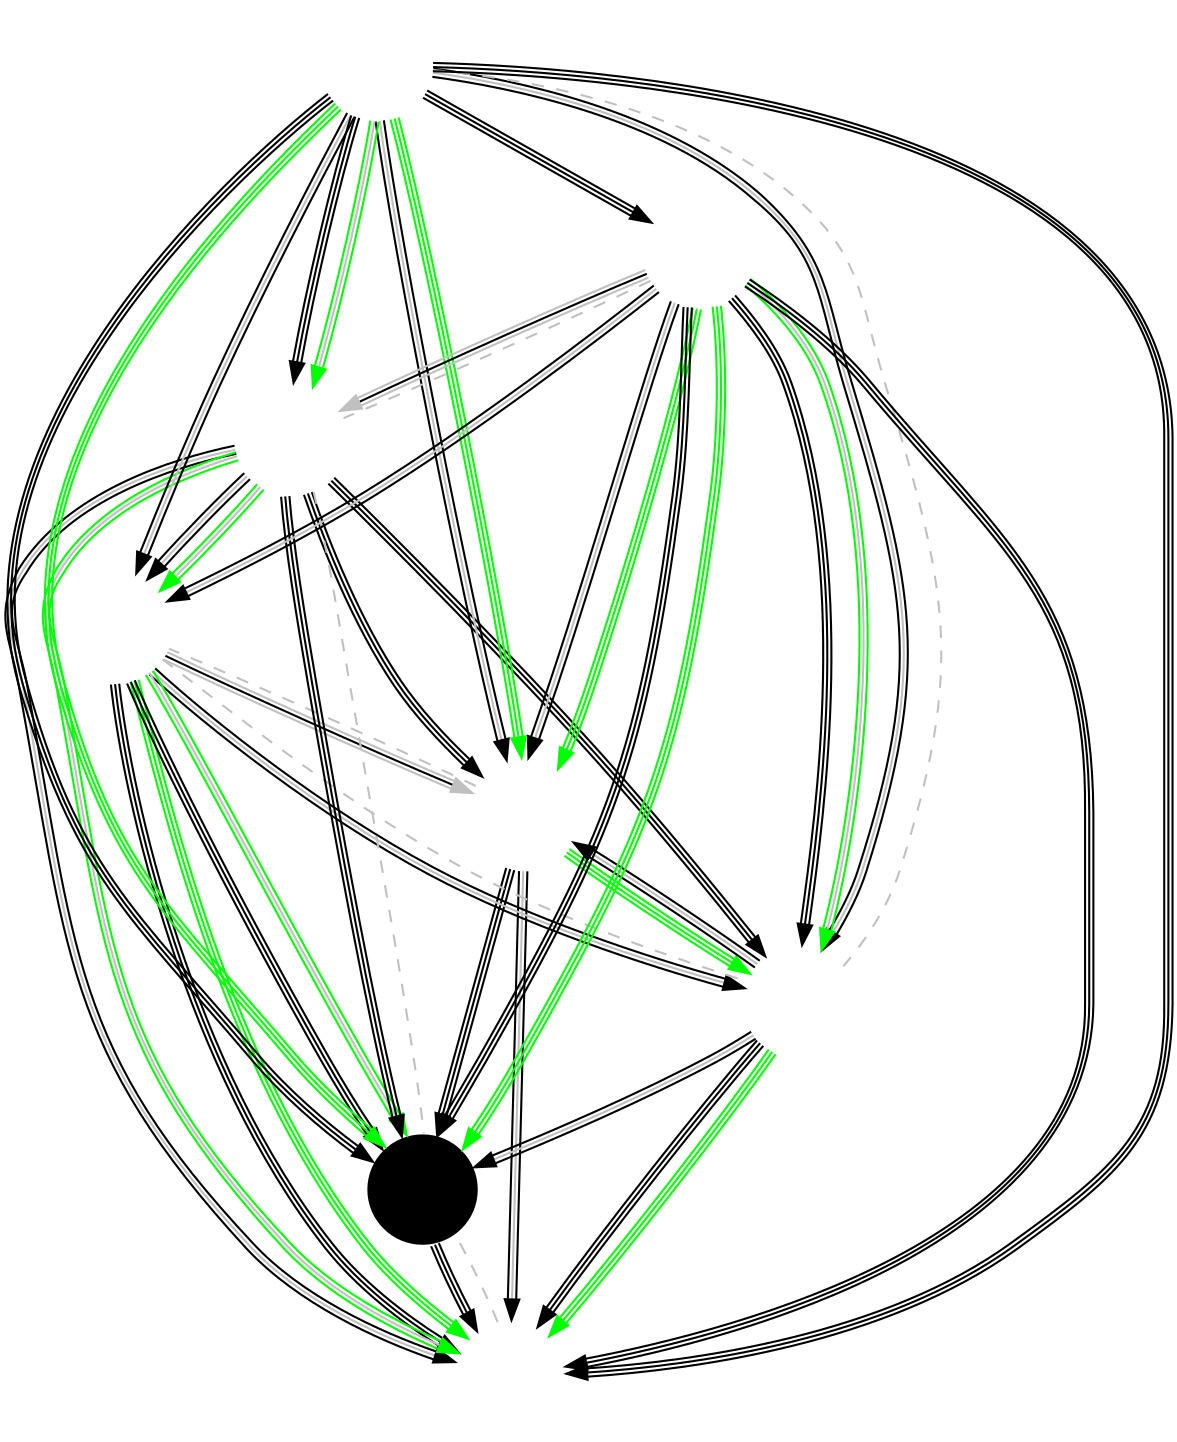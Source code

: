 // vim: set ts=5 sw=5:
digraph KR {
	node [shape=circle fixedsize=true width=0.75 label="" color="white"];
	imagepath="logos/";
	MVPM	[ image="mvp-miracle.png" ]
	MTY	[ image="mighty.png" ]
	TP	[ image="tempest.png" ]
	BLS	[ image="blossom.png" ]
	MVPB	[ image="mvp-black.png" ]
	L5	[ image="l5.png" ]
	RVN	[ image="raven.png" ]
	RRR	[ image="rrr.png" style="filled" fillcolor="black" ]

	/* Phase 1 Aggregates */
//	MVPM	->	MTY	[ color="lightgray:lightgray" ]
//	TP	->	MVPM	[ color="lightgray" ]
//	MVPM	->	BLS	[ color="lightgray:lightgray" ]
//	MVPB	->	MVPM	[ color="lightgray:lightgray:lightgray" ]
//	L5	->	MVPM	[ color="lightgray:lightgray" ]
//	MVPM	->	RVN	[ color="lightgray:lightgray" ]
//	MTY	->	TP	[ color="lightgray" ]
//	MTY	->	BLS	[ color="lightgray:lightgray" ]
//	MVPB	->	MTY	[ color="lightgray:lightgray:lightgray" ]
//	L5	->	MTY	[ color="lightgray:lightgray:lightgray" ]
//	MTY	->	RVN	[ color="lightgray:lightgray:lightgray" ]
//	TP	->	BLS	[ color="lightgray:lightgray:lightgray" ]
//	MVPB	->	TP	[ color="lightgray:lightgray" ]
//	L5	->	TP	[ color="lightgray:lightgray" ]
//	TP	->	RVN	[ color="lightgray" ]
//	MVPB	->	BLS	[ color="lightgray:lightgray:lightgray" ]
//	L5	->	BLS	[ color="lightgray:lightgray:lightgray" ]
//	BLS	->	RVN	[ color="lightgray:lightgray:lightgray" ]
//	L5	->	MVPB	[ color="lightgray" ]
//	MVPB	->	RVN	[ color="lightgray:lightgray:lightgray" ]
//	L5	->	RVN	[ color="lightgray:lightgray:lightgray" ]

	/* Phase 2 Group stage 1 - Round 1 */
	MTY	->	RRR	[ color="black:black:black" ]
	BLS	->	RVN	[ color="black:black:black" ]
	TP	->	BLS	[ color="black:black:black" ]
	MVPM	->	RRR	[ color="black:black:black" ]
	MTY	->	MVPM	[ color="gray:black:gray" ]
	TP	->	RVN	[ color="black:gray:black" ]

	/* Phase 2 Group stage 1 - Round 2 */
	MVPB	->	BLS	[ color="black:gray:black" ]
	L5	->	TP	[ color="gray:black:gray" ]
	TP	->	MVPM	[ color="black:black:black" ]
	MTY	->	RVN	[ color="black:black:black" ]
	BLS	->	RRR	[ color="black:gray:black" ]
	MVPB	->	L5	[ color="black:black:black" ]

	/* Phase 2 Group stage 1 - Round 3 */
	MVPM	->	RVN	[ color="black:gray:black" ]
	MVPB	->	RRR	[ color="black:black:black" ]
	MVPB	->	MTY	[ color="black:gray:black" ]
	L5	->	RRR	[ color="black:black:black" ]
	L5	->	BLS	[ color="black:black:black" ]
	TP	->	MTY	[ color="black:gray:black" ]

	/* Phase 2 Group stage 1 - Round 4 */
	MVPB	->	TP	[ color="black:black:black" ]
	L5	->	MVPM	[ color="black:gray:black" ]
	L5	->	RVN	[ color="black:black:black" ]
	MTY	->	BLS	[ color="black:gray:black" ]
	RRR	->	RVN	[ color="black:black:black" ]
	MVPB	->	MVPM	[ color="black:gray:black" ]

	/* Phase 2 Group stage 1 - Round 5 */
	L5	->	MTY	[ color="black:gray:black" ]
	TP	->	RRR	[ color="black:black:black" ]
	MVPB	->	RVN	[ color="black:black:black" ]
	BLS	->	MVPM	[ color="black:gray:black" ]

	/* Phase 2 Group stage 2 - Round 1 */
	L5	->	RRR	[ color="green:green:green" ]
	TP	->	MTY	[ color="green:gray:green" ]
	BLS	->	RVN	[ color="green:green:green" ]
	MVPB	->	RRR	[ color="green:green:green" ]
	MVPB	->	MVPM	[ color="green:green:green" ]
	TP	->	RVN	[ color="green:gray:green" ]

	/* Phase 2 Group stage 2 - Round 2 */
	MTY	->	RVN	[ color="green:green:green" ]
	L5	->	MVPM	[ color="green:green:green" ]
	MVPM	->	BLS	[ color="green:green:green" ]
	MVPB	->	TP	[ color="green:gray:green" ]
	MTY	->	RRR	[ color="green:gray:green" ]
	L5	->	BLS	[ color="green:gray:green" ]

	edge [ color="gray" dir="none" constraint="false" style="dashed"]

	/* Phase 2 Group stage 2 - Round 3 */
	MVPB	->	BLS
	RVN	->	RRR
	L5	->	TP
	MVPM	->	MTY
	TP	->	RRR
	MTY	->	BLS
	
}
